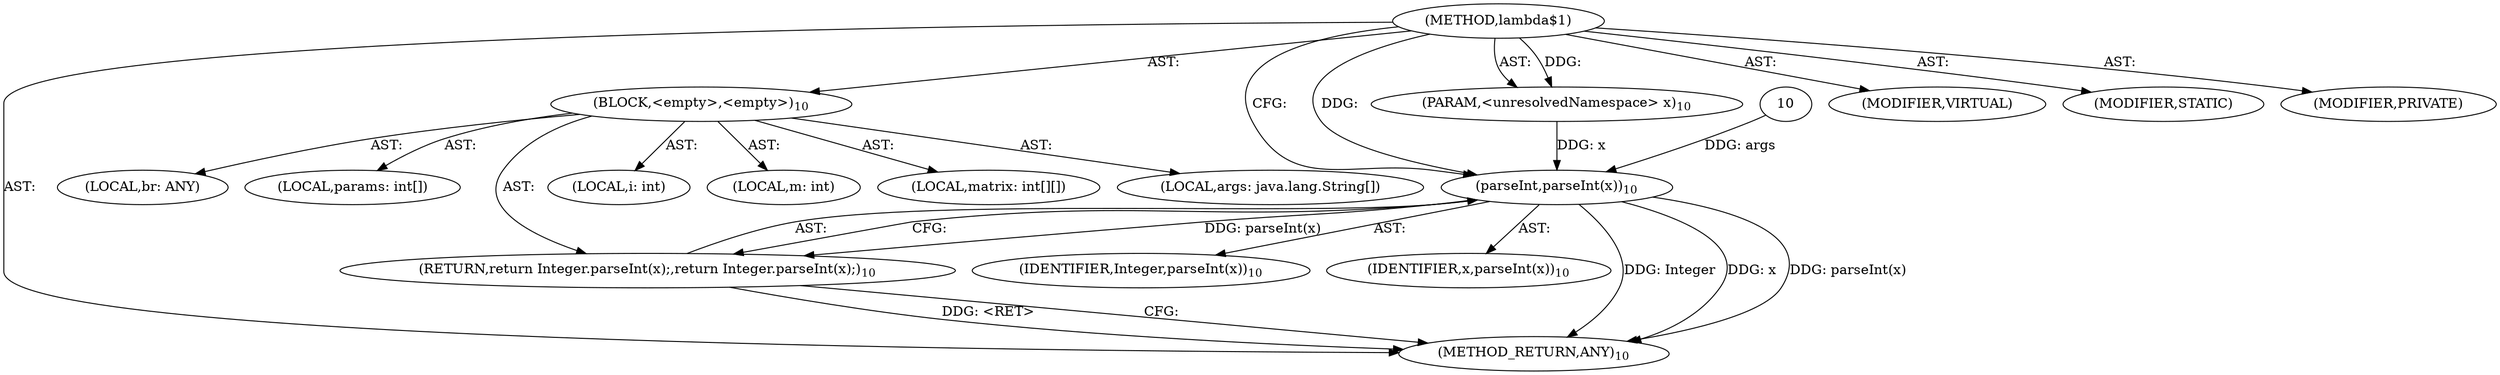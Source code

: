 digraph "lambda$1" {  
"405" [label = <(METHOD,lambda$1)> ]
"406" [label = <(PARAM,&lt;unresolvedNamespace&gt; x)<SUB>10</SUB>> ]
"407" [label = <(BLOCK,&lt;empty&gt;,&lt;empty&gt;)<SUB>10</SUB>> ]
"408" [label = <(LOCAL,br: ANY)> ]
"409" [label = <(LOCAL,params: int[])> ]
"410" [label = <(LOCAL,i: int)> ]
"411" [label = <(LOCAL,m: int)> ]
"412" [label = <(LOCAL,matrix: int[][])> ]
"413" [label = <(LOCAL,args: java.lang.String[])> ]
"414" [label = <(RETURN,return Integer.parseInt(x);,return Integer.parseInt(x);)<SUB>10</SUB>> ]
"415" [label = <(parseInt,parseInt(x))<SUB>10</SUB>> ]
"416" [label = <(IDENTIFIER,Integer,parseInt(x))<SUB>10</SUB>> ]
"417" [label = <(IDENTIFIER,x,parseInt(x))<SUB>10</SUB>> ]
"418" [label = <(METHOD_RETURN,ANY)<SUB>10</SUB>> ]
"419" [label = <(MODIFIER,VIRTUAL)> ]
"420" [label = <(MODIFIER,STATIC)> ]
"421" [label = <(MODIFIER,PRIVATE)> ]
  "405" -> "406"  [ label = "AST: "] 
  "405" -> "407"  [ label = "AST: "] 
  "405" -> "418"  [ label = "AST: "] 
  "405" -> "419"  [ label = "AST: "] 
  "405" -> "420"  [ label = "AST: "] 
  "405" -> "421"  [ label = "AST: "] 
  "407" -> "408"  [ label = "AST: "] 
  "407" -> "409"  [ label = "AST: "] 
  "407" -> "410"  [ label = "AST: "] 
  "407" -> "411"  [ label = "AST: "] 
  "407" -> "412"  [ label = "AST: "] 
  "407" -> "413"  [ label = "AST: "] 
  "407" -> "414"  [ label = "AST: "] 
  "414" -> "415"  [ label = "AST: "] 
  "415" -> "416"  [ label = "AST: "] 
  "415" -> "417"  [ label = "AST: "] 
  "414" -> "418"  [ label = "CFG: "] 
  "415" -> "414"  [ label = "CFG: "] 
  "405" -> "415"  [ label = "CFG: "] 
  "414" -> "418"  [ label = "DDG: &lt;RET&gt;"] 
  "415" -> "418"  [ label = "DDG: Integer"] 
  "415" -> "418"  [ label = "DDG: x"] 
  "415" -> "418"  [ label = "DDG: parseInt(x)"] 
  "405" -> "406"  [ label = "DDG: "] 
  "415" -> "414"  [ label = "DDG: parseInt(x)"] 
  "10" -> "415"  [ label = "DDG: args"] 
  "405" -> "415"  [ label = "DDG: "] 
  "406" -> "415"  [ label = "DDG: x"] 
}
